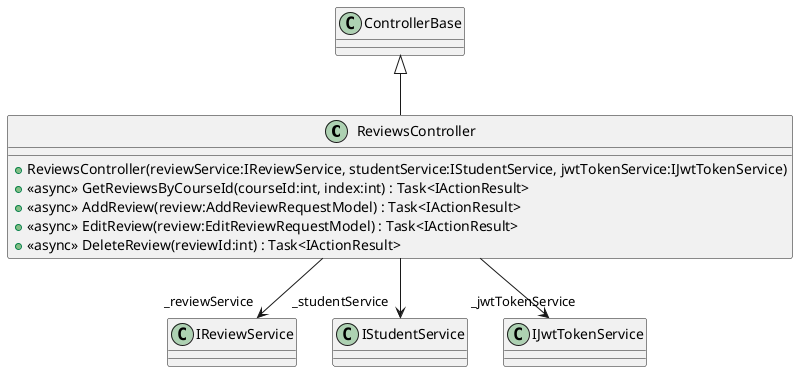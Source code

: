 @startuml
class ReviewsController {
    + ReviewsController(reviewService:IReviewService, studentService:IStudentService, jwtTokenService:IJwtTokenService)
    + <<async>> GetReviewsByCourseId(courseId:int, index:int) : Task<IActionResult>
    + <<async>> AddReview(review:AddReviewRequestModel) : Task<IActionResult>
    + <<async>> EditReview(review:EditReviewRequestModel) : Task<IActionResult>
    + <<async>> DeleteReview(reviewId:int) : Task<IActionResult>
}
ControllerBase <|-- ReviewsController
ReviewsController --> "_reviewService" IReviewService
ReviewsController --> "_studentService" IStudentService
ReviewsController --> "_jwtTokenService" IJwtTokenService
@enduml
